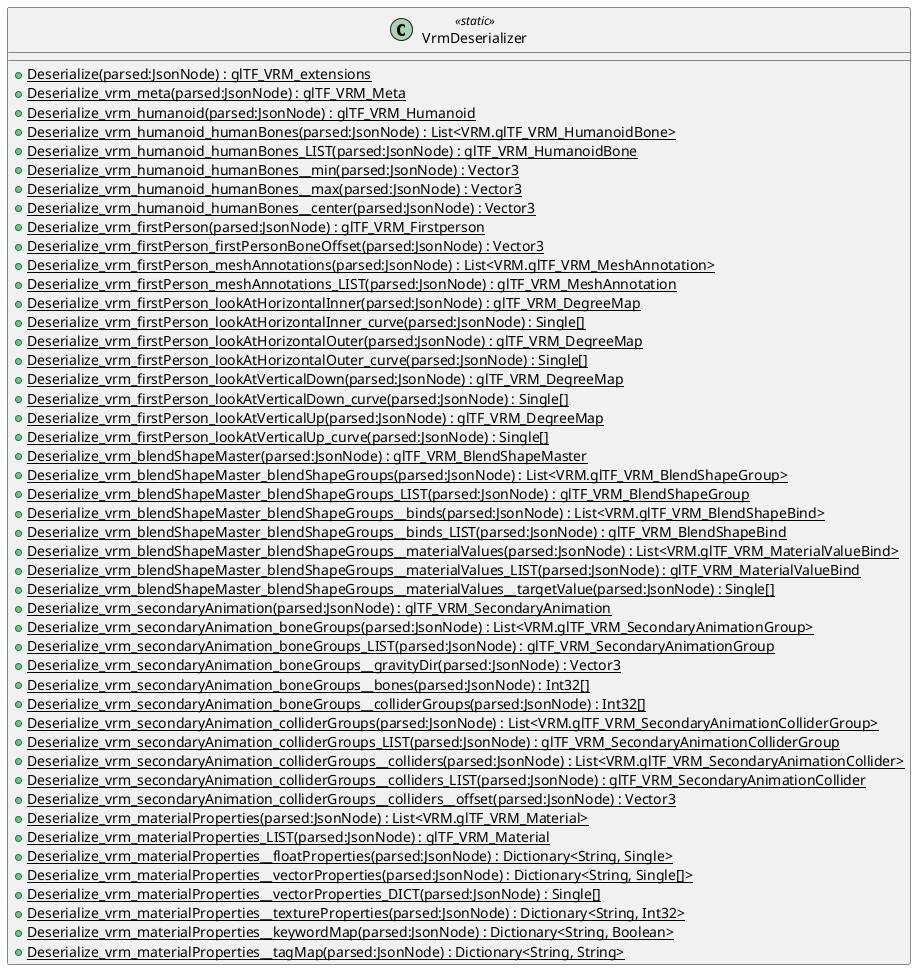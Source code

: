 @startuml
class VrmDeserializer <<static>> {
    + {static} Deserialize(parsed:JsonNode) : glTF_VRM_extensions
    + {static} Deserialize_vrm_meta(parsed:JsonNode) : glTF_VRM_Meta
    + {static} Deserialize_vrm_humanoid(parsed:JsonNode) : glTF_VRM_Humanoid
    + {static} Deserialize_vrm_humanoid_humanBones(parsed:JsonNode) : List<VRM.glTF_VRM_HumanoidBone>
    + {static} Deserialize_vrm_humanoid_humanBones_LIST(parsed:JsonNode) : glTF_VRM_HumanoidBone
    + {static} Deserialize_vrm_humanoid_humanBones__min(parsed:JsonNode) : Vector3
    + {static} Deserialize_vrm_humanoid_humanBones__max(parsed:JsonNode) : Vector3
    + {static} Deserialize_vrm_humanoid_humanBones__center(parsed:JsonNode) : Vector3
    + {static} Deserialize_vrm_firstPerson(parsed:JsonNode) : glTF_VRM_Firstperson
    + {static} Deserialize_vrm_firstPerson_firstPersonBoneOffset(parsed:JsonNode) : Vector3
    + {static} Deserialize_vrm_firstPerson_meshAnnotations(parsed:JsonNode) : List<VRM.glTF_VRM_MeshAnnotation>
    + {static} Deserialize_vrm_firstPerson_meshAnnotations_LIST(parsed:JsonNode) : glTF_VRM_MeshAnnotation
    + {static} Deserialize_vrm_firstPerson_lookAtHorizontalInner(parsed:JsonNode) : glTF_VRM_DegreeMap
    + {static} Deserialize_vrm_firstPerson_lookAtHorizontalInner_curve(parsed:JsonNode) : Single[]
    + {static} Deserialize_vrm_firstPerson_lookAtHorizontalOuter(parsed:JsonNode) : glTF_VRM_DegreeMap
    + {static} Deserialize_vrm_firstPerson_lookAtHorizontalOuter_curve(parsed:JsonNode) : Single[]
    + {static} Deserialize_vrm_firstPerson_lookAtVerticalDown(parsed:JsonNode) : glTF_VRM_DegreeMap
    + {static} Deserialize_vrm_firstPerson_lookAtVerticalDown_curve(parsed:JsonNode) : Single[]
    + {static} Deserialize_vrm_firstPerson_lookAtVerticalUp(parsed:JsonNode) : glTF_VRM_DegreeMap
    + {static} Deserialize_vrm_firstPerson_lookAtVerticalUp_curve(parsed:JsonNode) : Single[]
    + {static} Deserialize_vrm_blendShapeMaster(parsed:JsonNode) : glTF_VRM_BlendShapeMaster
    + {static} Deserialize_vrm_blendShapeMaster_blendShapeGroups(parsed:JsonNode) : List<VRM.glTF_VRM_BlendShapeGroup>
    + {static} Deserialize_vrm_blendShapeMaster_blendShapeGroups_LIST(parsed:JsonNode) : glTF_VRM_BlendShapeGroup
    + {static} Deserialize_vrm_blendShapeMaster_blendShapeGroups__binds(parsed:JsonNode) : List<VRM.glTF_VRM_BlendShapeBind>
    + {static} Deserialize_vrm_blendShapeMaster_blendShapeGroups__binds_LIST(parsed:JsonNode) : glTF_VRM_BlendShapeBind
    + {static} Deserialize_vrm_blendShapeMaster_blendShapeGroups__materialValues(parsed:JsonNode) : List<VRM.glTF_VRM_MaterialValueBind>
    + {static} Deserialize_vrm_blendShapeMaster_blendShapeGroups__materialValues_LIST(parsed:JsonNode) : glTF_VRM_MaterialValueBind
    + {static} Deserialize_vrm_blendShapeMaster_blendShapeGroups__materialValues__targetValue(parsed:JsonNode) : Single[]
    + {static} Deserialize_vrm_secondaryAnimation(parsed:JsonNode) : glTF_VRM_SecondaryAnimation
    + {static} Deserialize_vrm_secondaryAnimation_boneGroups(parsed:JsonNode) : List<VRM.glTF_VRM_SecondaryAnimationGroup>
    + {static} Deserialize_vrm_secondaryAnimation_boneGroups_LIST(parsed:JsonNode) : glTF_VRM_SecondaryAnimationGroup
    + {static} Deserialize_vrm_secondaryAnimation_boneGroups__gravityDir(parsed:JsonNode) : Vector3
    + {static} Deserialize_vrm_secondaryAnimation_boneGroups__bones(parsed:JsonNode) : Int32[]
    + {static} Deserialize_vrm_secondaryAnimation_boneGroups__colliderGroups(parsed:JsonNode) : Int32[]
    + {static} Deserialize_vrm_secondaryAnimation_colliderGroups(parsed:JsonNode) : List<VRM.glTF_VRM_SecondaryAnimationColliderGroup>
    + {static} Deserialize_vrm_secondaryAnimation_colliderGroups_LIST(parsed:JsonNode) : glTF_VRM_SecondaryAnimationColliderGroup
    + {static} Deserialize_vrm_secondaryAnimation_colliderGroups__colliders(parsed:JsonNode) : List<VRM.glTF_VRM_SecondaryAnimationCollider>
    + {static} Deserialize_vrm_secondaryAnimation_colliderGroups__colliders_LIST(parsed:JsonNode) : glTF_VRM_SecondaryAnimationCollider
    + {static} Deserialize_vrm_secondaryAnimation_colliderGroups__colliders__offset(parsed:JsonNode) : Vector3
    + {static} Deserialize_vrm_materialProperties(parsed:JsonNode) : List<VRM.glTF_VRM_Material>
    + {static} Deserialize_vrm_materialProperties_LIST(parsed:JsonNode) : glTF_VRM_Material
    + {static} Deserialize_vrm_materialProperties__floatProperties(parsed:JsonNode) : Dictionary<String, Single>
    + {static} Deserialize_vrm_materialProperties__vectorProperties(parsed:JsonNode) : Dictionary<String, Single[]>
    + {static} Deserialize_vrm_materialProperties__vectorProperties_DICT(parsed:JsonNode) : Single[]
    + {static} Deserialize_vrm_materialProperties__textureProperties(parsed:JsonNode) : Dictionary<String, Int32>
    + {static} Deserialize_vrm_materialProperties__keywordMap(parsed:JsonNode) : Dictionary<String, Boolean>
    + {static} Deserialize_vrm_materialProperties__tagMap(parsed:JsonNode) : Dictionary<String, String>
}
@enduml
